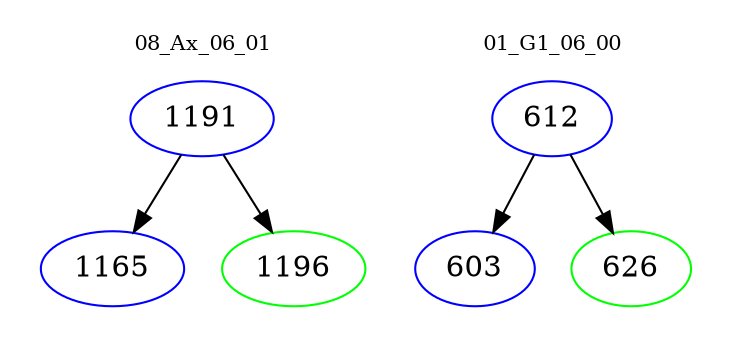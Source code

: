 digraph{
subgraph cluster_0 {
color = white
label = "08_Ax_06_01";
fontsize=10;
T0_1191 [label="1191", color="blue"]
T0_1191 -> T0_1165 [color="black"]
T0_1165 [label="1165", color="blue"]
T0_1191 -> T0_1196 [color="black"]
T0_1196 [label="1196", color="green"]
}
subgraph cluster_1 {
color = white
label = "01_G1_06_00";
fontsize=10;
T1_612 [label="612", color="blue"]
T1_612 -> T1_603 [color="black"]
T1_603 [label="603", color="blue"]
T1_612 -> T1_626 [color="black"]
T1_626 [label="626", color="green"]
}
}
